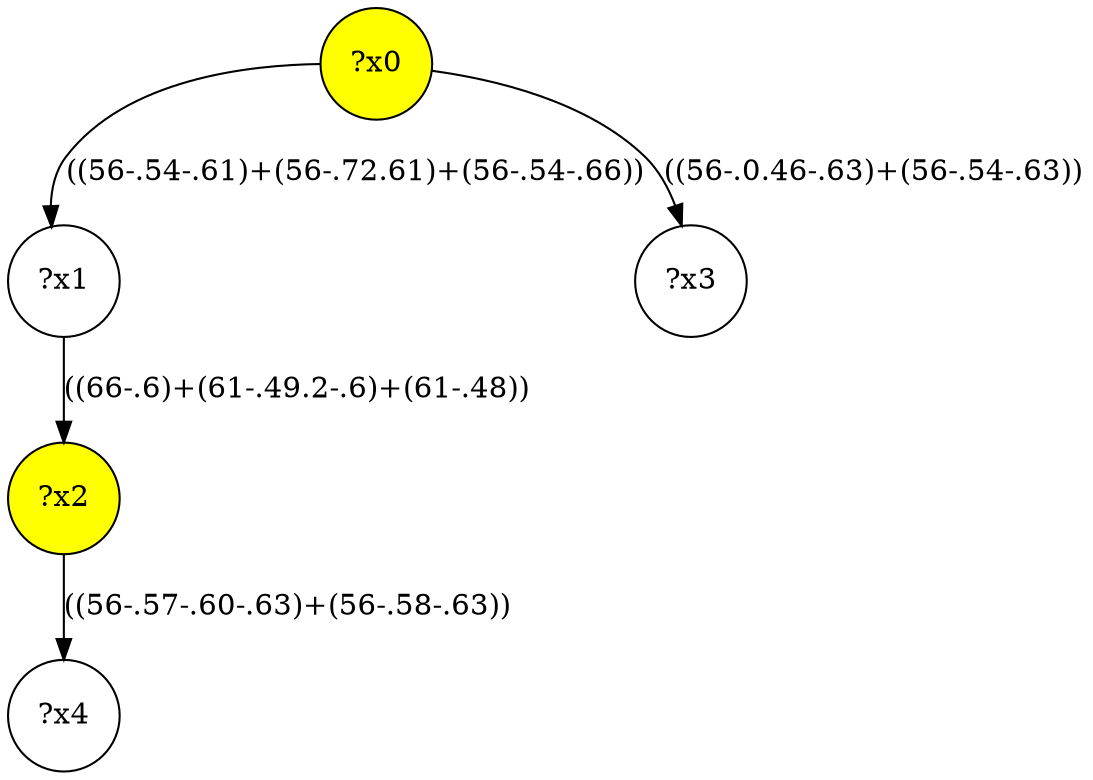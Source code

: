 digraph g {
	x0 [fillcolor="yellow", style="filled," shape=circle, label="?x0"];
	x2 [fillcolor="yellow", style="filled," shape=circle, label="?x2"];
	x1 [shape=circle, label="?x1"];
	x0 -> x1 [label="((56-.54-.61)+(56-.72.61)+(56-.54-.66))"];
	x1 -> x2 [label="((66-.6)+(61-.49.2-.6)+(61-.48))"];
	x3 [shape=circle, label="?x3"];
	x0 -> x3 [label="((56-.0.46-.63)+(56-.54-.63))"];
	x4 [shape=circle, label="?x4"];
	x2 -> x4 [label="((56-.57-.60-.63)+(56-.58-.63))"];
}
